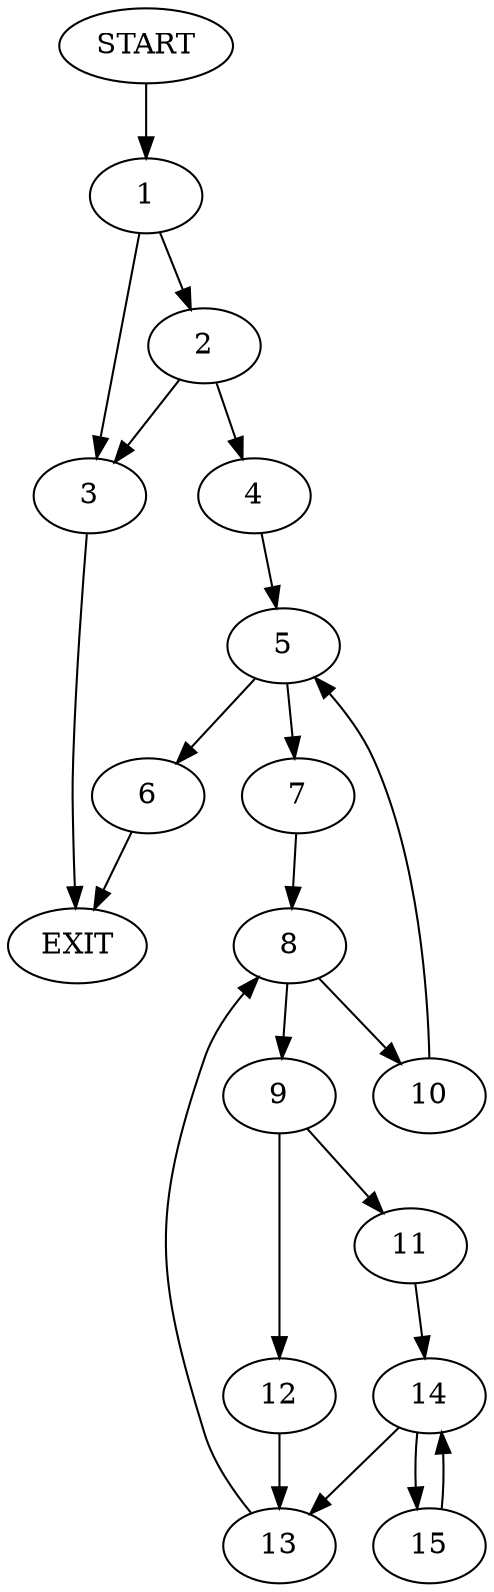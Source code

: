 digraph {
0 [label="START"]
16 [label="EXIT"]
0 -> 1
1 -> 2
1 -> 3
2 -> 4
2 -> 3
3 -> 16
4 -> 5
5 -> 6
5 -> 7
7 -> 8
6 -> 16
8 -> 9
8 -> 10
10 -> 5
9 -> 11
9 -> 12
12 -> 13
11 -> 14
13 -> 8
14 -> 13
14 -> 15
15 -> 14
}
